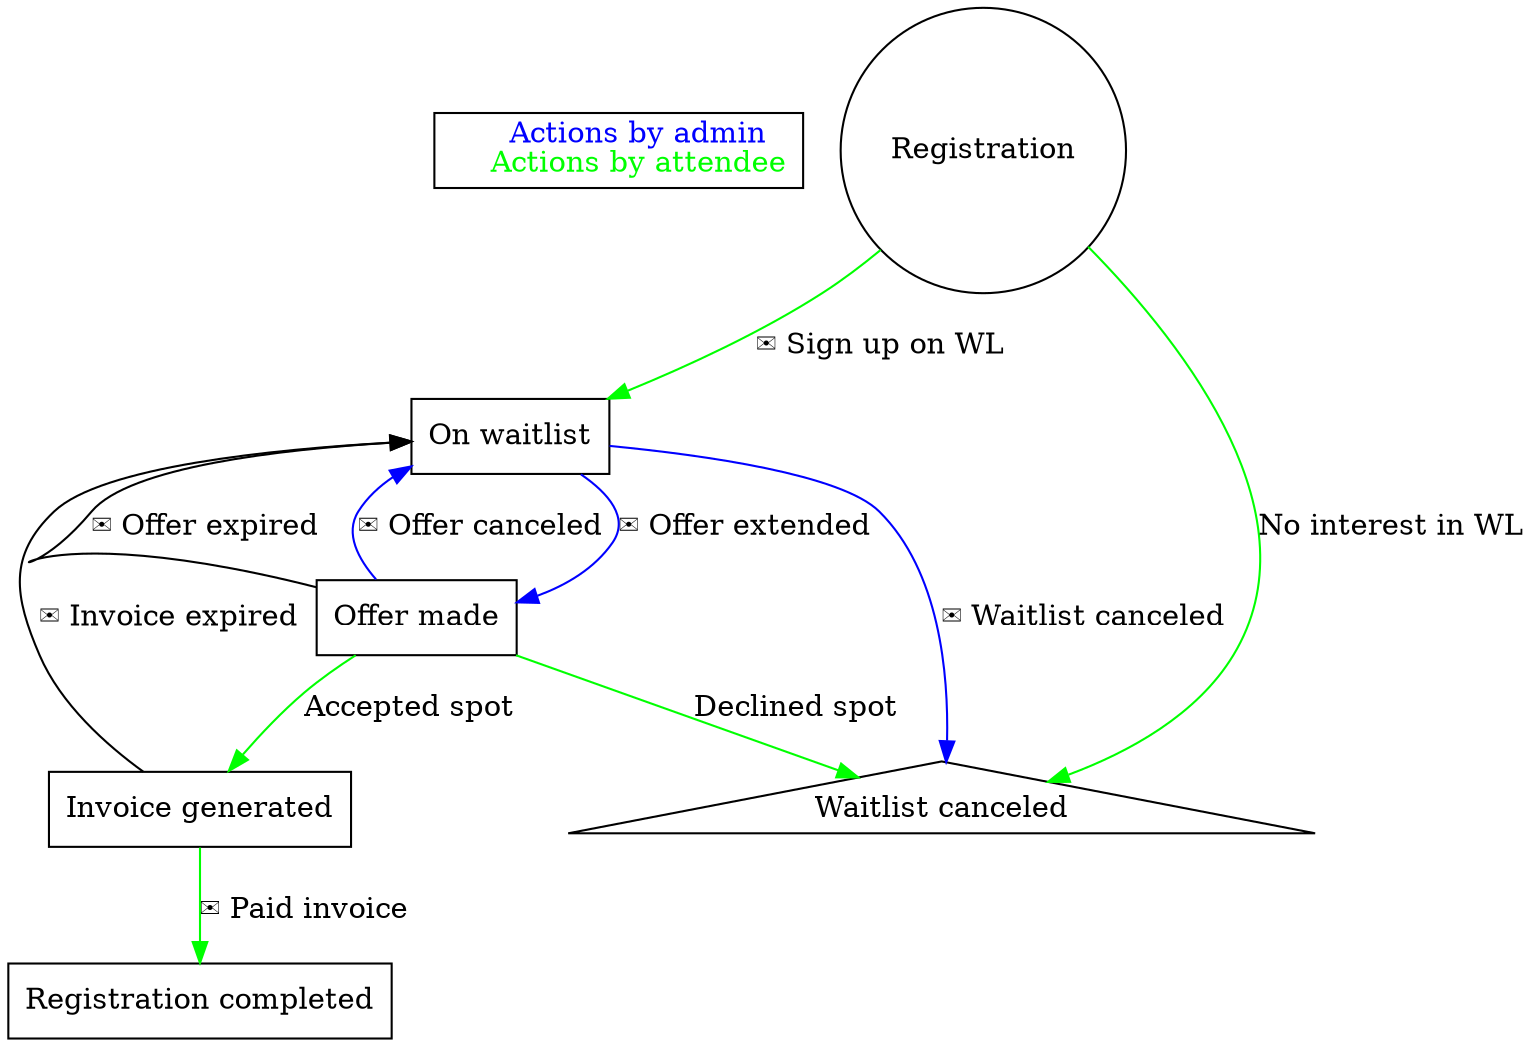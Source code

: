 digraph waitlist {
	subgraph legend {
		key[shape=box, label=<
		    <font color="blue">Actions by admin</font><br/>
		    <font color="green">Actions by attendee</font><br/>
		>, labeljust="l"]
	}

	start[shape=circle label="Registration"];

	waitlist[shape=box label="On waitlist"];
	offer[shape=box label="Offer made"];
	invoice[shape=box label="Invoice generated"];
	completed[shape=box label="Registration completed"];
	deleted[shape=triangle label="Waitlist canceled"];

	start -> waitlist [label = "&#9993; Sign up on WL", color=green];
	start -> deleted [label = "No interest in WL", color=green];

	waitlist -> offer [label = "&#9993; Offer extended", color=blue];
	waitlist -> deleted [label ="&#9993; Waitlist canceled", color=blue];

	offer -> waitlist [label = "&#9993; Offer expired"];
	offer -> waitlist [label = "&#9993; Offer canceled", color=blue];
	offer -> deleted [label = "Declined spot", color=green];
	offer -> invoice [label = "Accepted spot", color=green];

	invoice -> completed [label = "&#9993; Paid invoice", color=green];
	invoice -> waitlist [label = "&#9993; Invoice expired"];

}